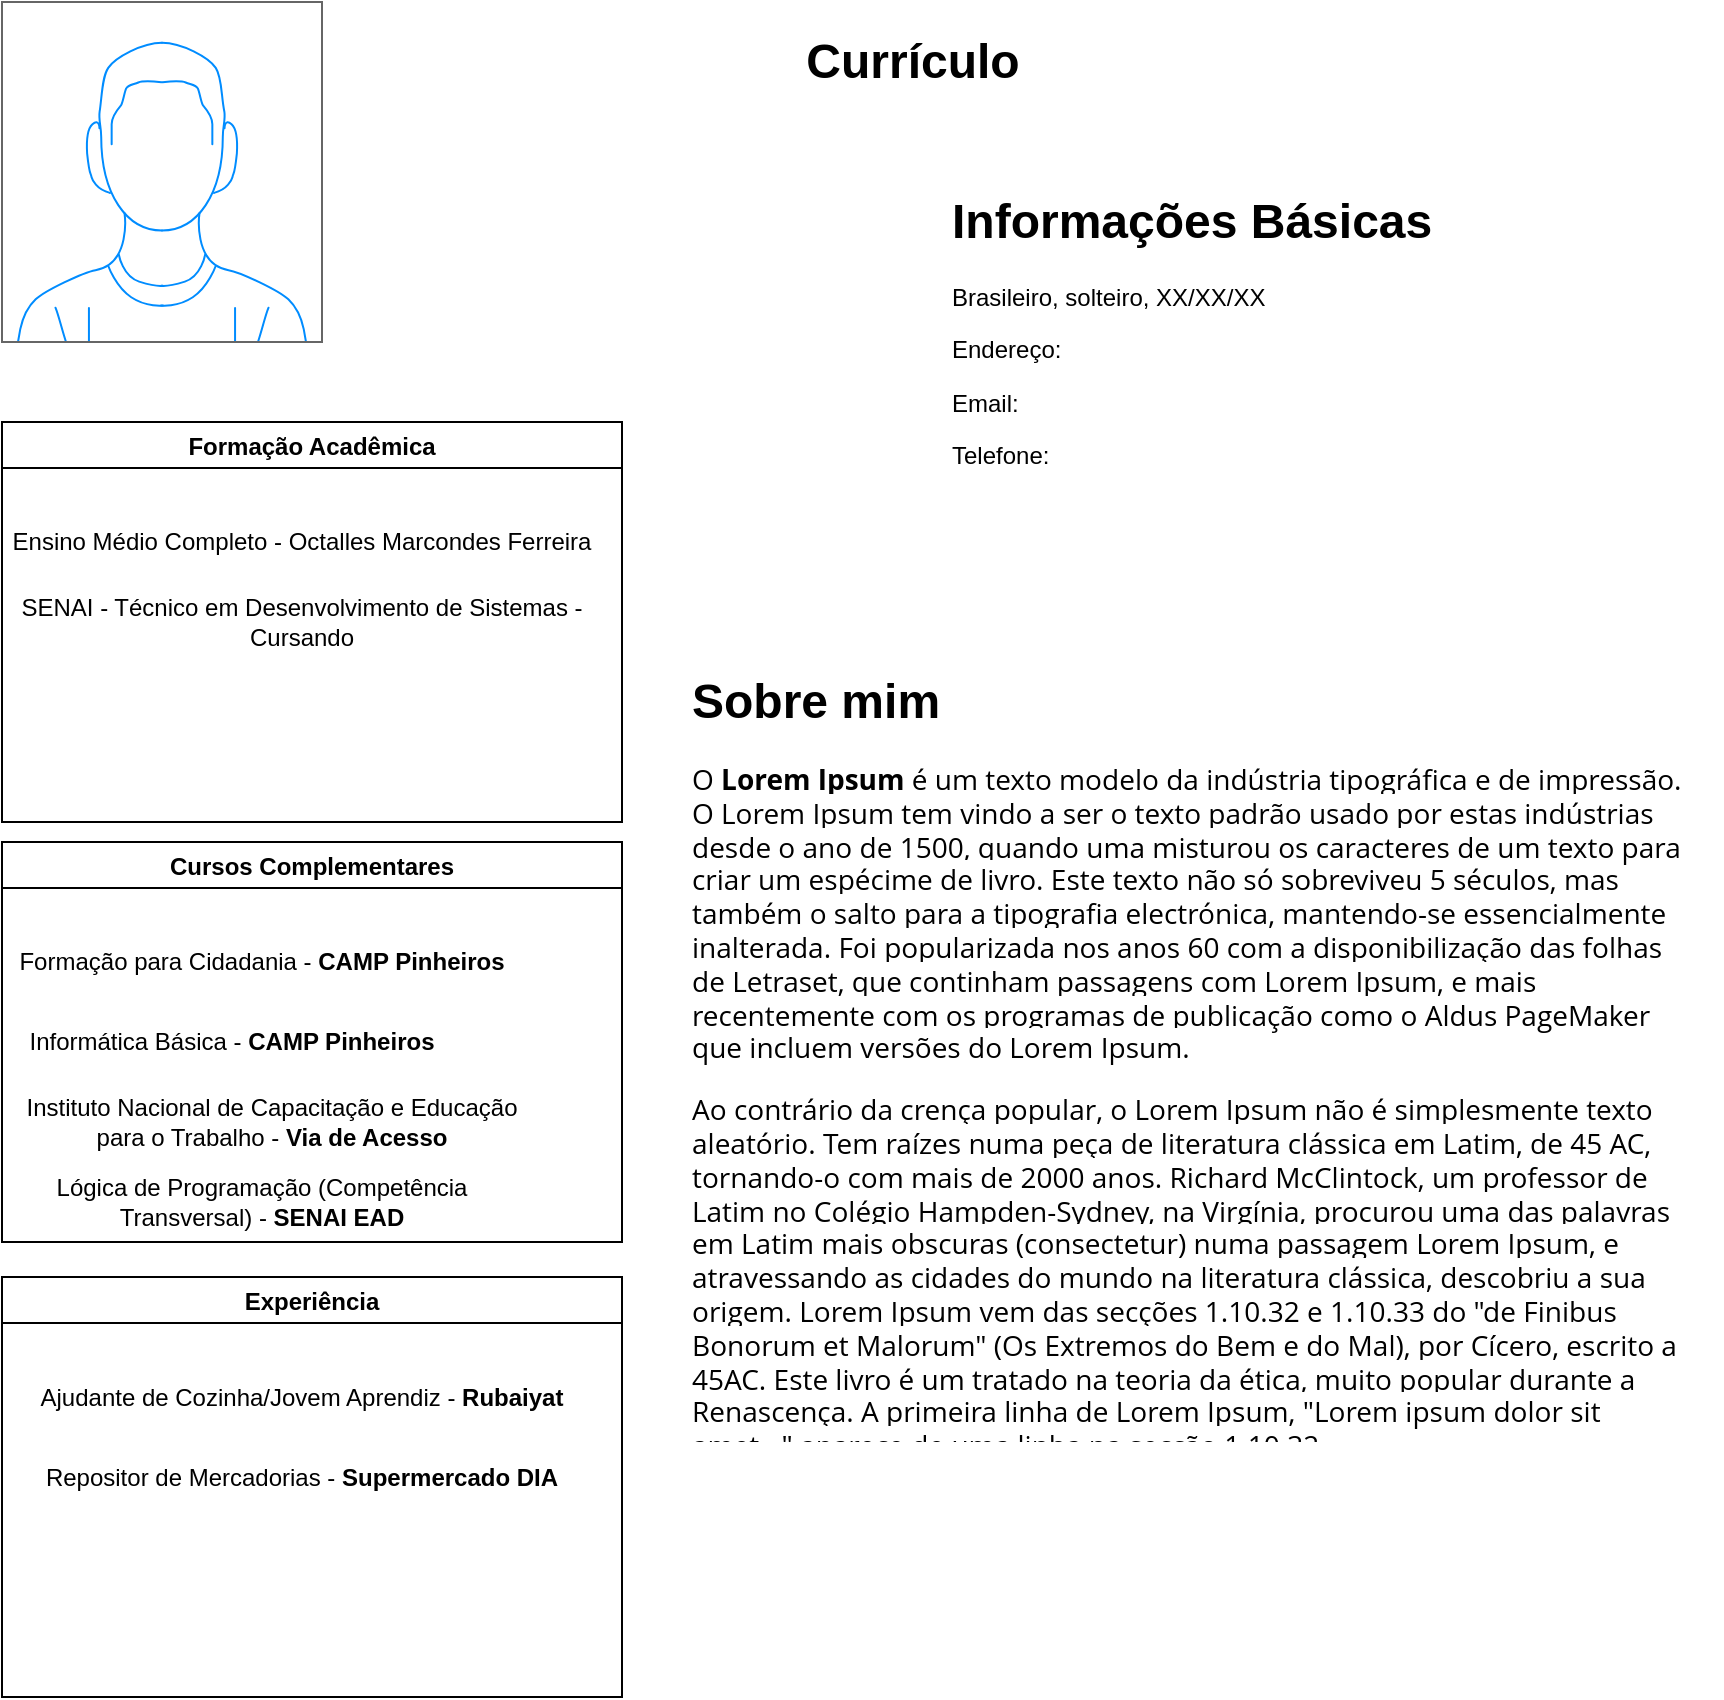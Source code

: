 <mxfile version="13.7.7" type="device"><diagram name="Currículo" id="2cc2dc42-3aac-f2a9-1cec-7a8b7cbee084"><mxGraphModel dx="868" dy="450" grid="1" gridSize="10" guides="1" tooltips="1" connect="1" arrows="1" fold="1" page="1" pageScale="1" pageWidth="1100" pageHeight="850" background="#ffffff" math="0" shadow="0"><root><mxCell id="0"/><mxCell id="1" parent="0"/><mxCell id="vlxmulmTPoYe4CPg_Eh--1" value="" style="verticalLabelPosition=bottom;shadow=0;dashed=0;align=center;html=1;verticalAlign=top;strokeWidth=1;shape=mxgraph.mockup.containers.userMale;strokeColor=#666666;strokeColor2=#008cff;" vertex="1" parent="1"><mxGeometry x="10" y="30" width="160" height="170" as="geometry"/></mxCell><mxCell id="vlxmulmTPoYe4CPg_Eh--2" value="Currículo" style="text;strokeColor=none;fillColor=none;html=1;fontSize=24;fontStyle=1;verticalAlign=middle;align=center;" vertex="1" parent="1"><mxGeometry x="380" y="40" width="170" height="40" as="geometry"/></mxCell><mxCell id="vlxmulmTPoYe4CPg_Eh--5" value="Formação Acadêmica" style="swimlane;" vertex="1" parent="1"><mxGeometry x="10" y="240" width="310" height="200" as="geometry"><mxRectangle x="10" y="240" width="160" height="23" as="alternateBounds"/></mxGeometry></mxCell><mxCell id="vlxmulmTPoYe4CPg_Eh--9" value="Ensino Médio Completo - Octalles Marcondes Ferreira" style="text;html=1;strokeColor=none;fillColor=none;align=center;verticalAlign=middle;whiteSpace=wrap;rounded=0;" vertex="1" parent="vlxmulmTPoYe4CPg_Eh--5"><mxGeometry y="40" width="300" height="40" as="geometry"/></mxCell><mxCell id="vlxmulmTPoYe4CPg_Eh--10" value="SENAI - Técnico em Desenvolvimento de Sistemas -Cursando" style="text;html=1;strokeColor=none;fillColor=none;align=center;verticalAlign=middle;whiteSpace=wrap;rounded=0;" vertex="1" parent="vlxmulmTPoYe4CPg_Eh--5"><mxGeometry y="80" width="300" height="40" as="geometry"/></mxCell><mxCell id="vlxmulmTPoYe4CPg_Eh--11" value="Cursos Complementares" style="swimlane;" vertex="1" parent="1"><mxGeometry x="10" y="450" width="310" height="200" as="geometry"><mxRectangle x="310" y="240" width="170" height="23" as="alternateBounds"/></mxGeometry></mxCell><mxCell id="vlxmulmTPoYe4CPg_Eh--12" value="Formação para Cidadania - &lt;b&gt;CAMP Pinheiros&lt;/b&gt;" style="text;html=1;strokeColor=none;fillColor=none;align=center;verticalAlign=middle;whiteSpace=wrap;rounded=0;" vertex="1" parent="vlxmulmTPoYe4CPg_Eh--11"><mxGeometry y="40" width="260" height="40" as="geometry"/></mxCell><mxCell id="vlxmulmTPoYe4CPg_Eh--13" value="Informática Básica - &lt;b&gt;CAMP Pinheiros&lt;/b&gt;" style="text;html=1;strokeColor=none;fillColor=none;align=center;verticalAlign=middle;whiteSpace=wrap;rounded=0;" vertex="1" parent="vlxmulmTPoYe4CPg_Eh--11"><mxGeometry x="10" y="80" width="210" height="40" as="geometry"/></mxCell><mxCell id="vlxmulmTPoYe4CPg_Eh--14" value="Instituto Nacional de Capacitação e Educação para o Trabalho - &lt;b&gt;Via de Acesso&lt;/b&gt;" style="text;html=1;strokeColor=none;fillColor=none;align=center;verticalAlign=middle;whiteSpace=wrap;rounded=0;" vertex="1" parent="vlxmulmTPoYe4CPg_Eh--11"><mxGeometry y="120" width="270" height="40" as="geometry"/></mxCell><mxCell id="vlxmulmTPoYe4CPg_Eh--15" value="Lógica de Programação (Competência Transversal) - &lt;b&gt;SENAI EAD&lt;/b&gt;" style="text;html=1;strokeColor=none;fillColor=none;align=center;verticalAlign=middle;whiteSpace=wrap;rounded=0;" vertex="1" parent="vlxmulmTPoYe4CPg_Eh--11"><mxGeometry x="5" y="160" width="250" height="40" as="geometry"/></mxCell><mxCell id="vlxmulmTPoYe4CPg_Eh--16" value="Experiência" style="swimlane;" vertex="1" parent="1"><mxGeometry x="10" y="667.5" width="310" height="210" as="geometry"><mxRectangle x="580" y="240" width="90" height="23" as="alternateBounds"/></mxGeometry></mxCell><mxCell id="vlxmulmTPoYe4CPg_Eh--17" value="Ajudante de Cozinha/Jovem Aprendiz - &lt;b&gt;Rubaiyat&lt;/b&gt;" style="text;html=1;strokeColor=none;fillColor=none;align=center;verticalAlign=middle;whiteSpace=wrap;rounded=0;" vertex="1" parent="vlxmulmTPoYe4CPg_Eh--16"><mxGeometry y="40" width="300" height="40" as="geometry"/></mxCell><mxCell id="vlxmulmTPoYe4CPg_Eh--18" value="Repositor de Mercadorias - &lt;b&gt;Supermercado DIA&lt;/b&gt;" style="text;html=1;strokeColor=none;fillColor=none;align=center;verticalAlign=middle;whiteSpace=wrap;rounded=0;" vertex="1" parent="vlxmulmTPoYe4CPg_Eh--16"><mxGeometry y="80" width="300" height="40" as="geometry"/></mxCell><mxCell id="vlxmulmTPoYe4CPg_Eh--19" value="&lt;h1&gt;Informações Básicas&lt;/h1&gt;&lt;p&gt;Brasileiro, solteiro, XX/XX/XX&lt;/p&gt;&lt;p&gt;Endereço:&lt;/p&gt;&lt;p&gt;Email:&lt;/p&gt;&lt;p&gt;Telefone:&lt;/p&gt;" style="text;html=1;strokeColor=none;fillColor=none;spacing=5;spacingTop=-20;whiteSpace=wrap;overflow=hidden;rounded=0;" vertex="1" parent="1"><mxGeometry x="480" y="120" width="390" height="160" as="geometry"/></mxCell><mxCell id="vlxmulmTPoYe4CPg_Eh--21" value="&lt;h1&gt;Sobre mim&lt;/h1&gt;&lt;p style=&quot;font-size: 14px&quot;&gt;&lt;span style=&quot;font-family: &amp;#34;open sans&amp;#34; , &amp;#34;arial&amp;#34; , sans-serif ; text-align: justify ; background-color: rgb(255 , 255 , 255)&quot;&gt;O&amp;nbsp;&lt;/span&gt;&lt;strong style=&quot;margin: 0px ; padding: 0px ; font-family: &amp;#34;open sans&amp;#34; , &amp;#34;arial&amp;#34; , sans-serif ; text-align: justify ; background-color: rgb(255 , 255 , 255)&quot;&gt;Lorem Ipsum&lt;/strong&gt;&lt;span style=&quot;font-family: &amp;#34;open sans&amp;#34; , &amp;#34;arial&amp;#34; , sans-serif ; text-align: justify ; background-color: rgb(255 , 255 , 255)&quot;&gt;&amp;nbsp;é um texto modelo da indústria tipográfica e de impressão. O Lorem Ipsum tem vindo a ser o texto padrão usado por estas indústrias desde o ano de 1500, quando uma misturou os caracteres de um texto para criar um espécime de livro. Este texto não só sobreviveu 5 séculos, mas também o salto para a tipografia electrónica, mantendo-se essencialmente inalterada. Foi popularizada nos anos 60 com a disponibilização das folhas de Letraset, que continham passagens com Lorem Ipsum, e mais recentemente com os programas de publicação como o Aldus PageMaker que incluem versões do Lorem Ipsum.&lt;/span&gt;&lt;br&gt;&lt;/p&gt;&lt;p style=&quot;font-size: 14px&quot;&gt;&lt;span style=&quot;font-family: &amp;#34;open sans&amp;#34; , &amp;#34;arial&amp;#34; , sans-serif ; text-align: justify ; background-color: rgb(255 , 255 , 255)&quot;&gt;Ao contrário da crença popular, o Lorem Ipsum não é simplesmente texto aleatório. Tem raízes numa peça de literatura clássica em Latim, de 45 AC, tornando-o com mais de 2000 anos. Richard McClintock, um professor de Latim no Colégio Hampden-Sydney, na Virgínia, procurou uma das palavras em Latim mais obscuras (consectetur) numa passagem Lorem Ipsum, e atravessando as cidades do mundo na literatura clássica, descobriu a sua origem. Lorem Ipsum vem das secções 1.10.32 e 1.10.33 do &quot;de Finibus Bonorum et Malorum&quot; (Os Extremos do Bem e do Mal), por Cícero, escrito a 45AC. Este livro é um tratado na teoria da ética, muito popular durante a Renascença. A primeira linha de Lorem Ipsum, &quot;Lorem ipsum dolor sit amet...&quot; aparece de uma linha na secção 1.10.32.&lt;/span&gt;&lt;span style=&quot;font-family: &amp;#34;open sans&amp;#34; , &amp;#34;arial&amp;#34; , sans-serif ; text-align: justify ; background-color: rgb(255 , 255 , 255)&quot;&gt;&lt;br&gt;&lt;/span&gt;&lt;/p&gt;" style="text;html=1;strokeColor=none;fillColor=none;spacing=5;spacingTop=-20;whiteSpace=wrap;overflow=hidden;rounded=0;" vertex="1" parent="1"><mxGeometry x="350" y="360" width="510" height="390" as="geometry"/></mxCell></root></mxGraphModel></diagram></mxfile>